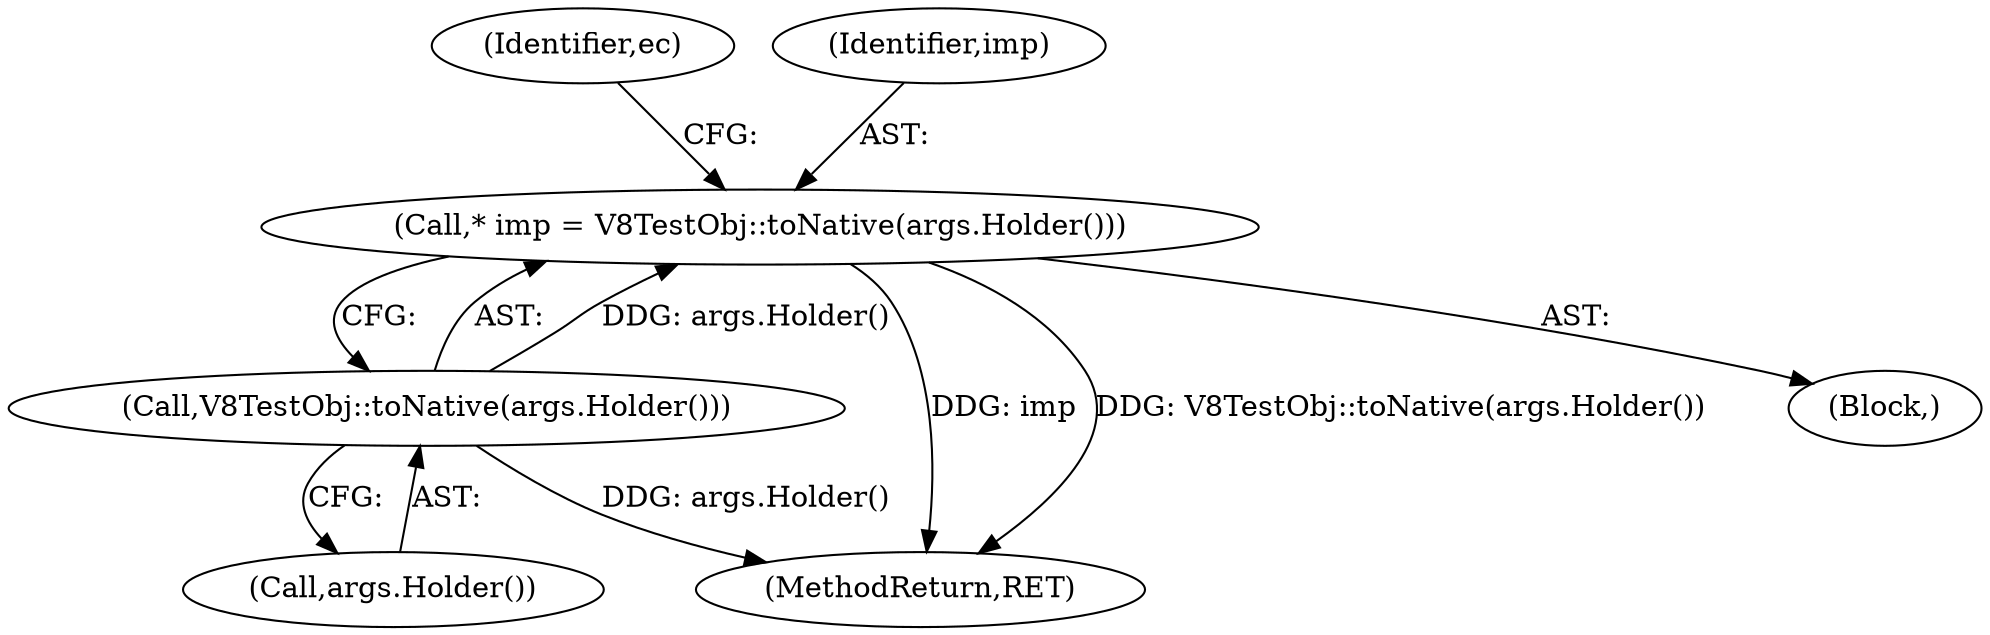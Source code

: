 digraph "0_Chrome_e9372a1bfd3588a80fcf49aa07321f0971dd6091_39@pointer" {
"1000113" [label="(Call,* imp = V8TestObj::toNative(args.Holder()))"];
"1000115" [label="(Call,V8TestObj::toNative(args.Holder()))"];
"1000116" [label="(Call,args.Holder())"];
"1000115" [label="(Call,V8TestObj::toNative(args.Holder()))"];
"1000148" [label="(MethodReturn,RET)"];
"1000119" [label="(Identifier,ec)"];
"1000102" [label="(Block,)"];
"1000113" [label="(Call,* imp = V8TestObj::toNative(args.Holder()))"];
"1000114" [label="(Identifier,imp)"];
"1000113" -> "1000102"  [label="AST: "];
"1000113" -> "1000115"  [label="CFG: "];
"1000114" -> "1000113"  [label="AST: "];
"1000115" -> "1000113"  [label="AST: "];
"1000119" -> "1000113"  [label="CFG: "];
"1000113" -> "1000148"  [label="DDG: imp"];
"1000113" -> "1000148"  [label="DDG: V8TestObj::toNative(args.Holder())"];
"1000115" -> "1000113"  [label="DDG: args.Holder()"];
"1000115" -> "1000116"  [label="CFG: "];
"1000116" -> "1000115"  [label="AST: "];
"1000115" -> "1000148"  [label="DDG: args.Holder()"];
}

